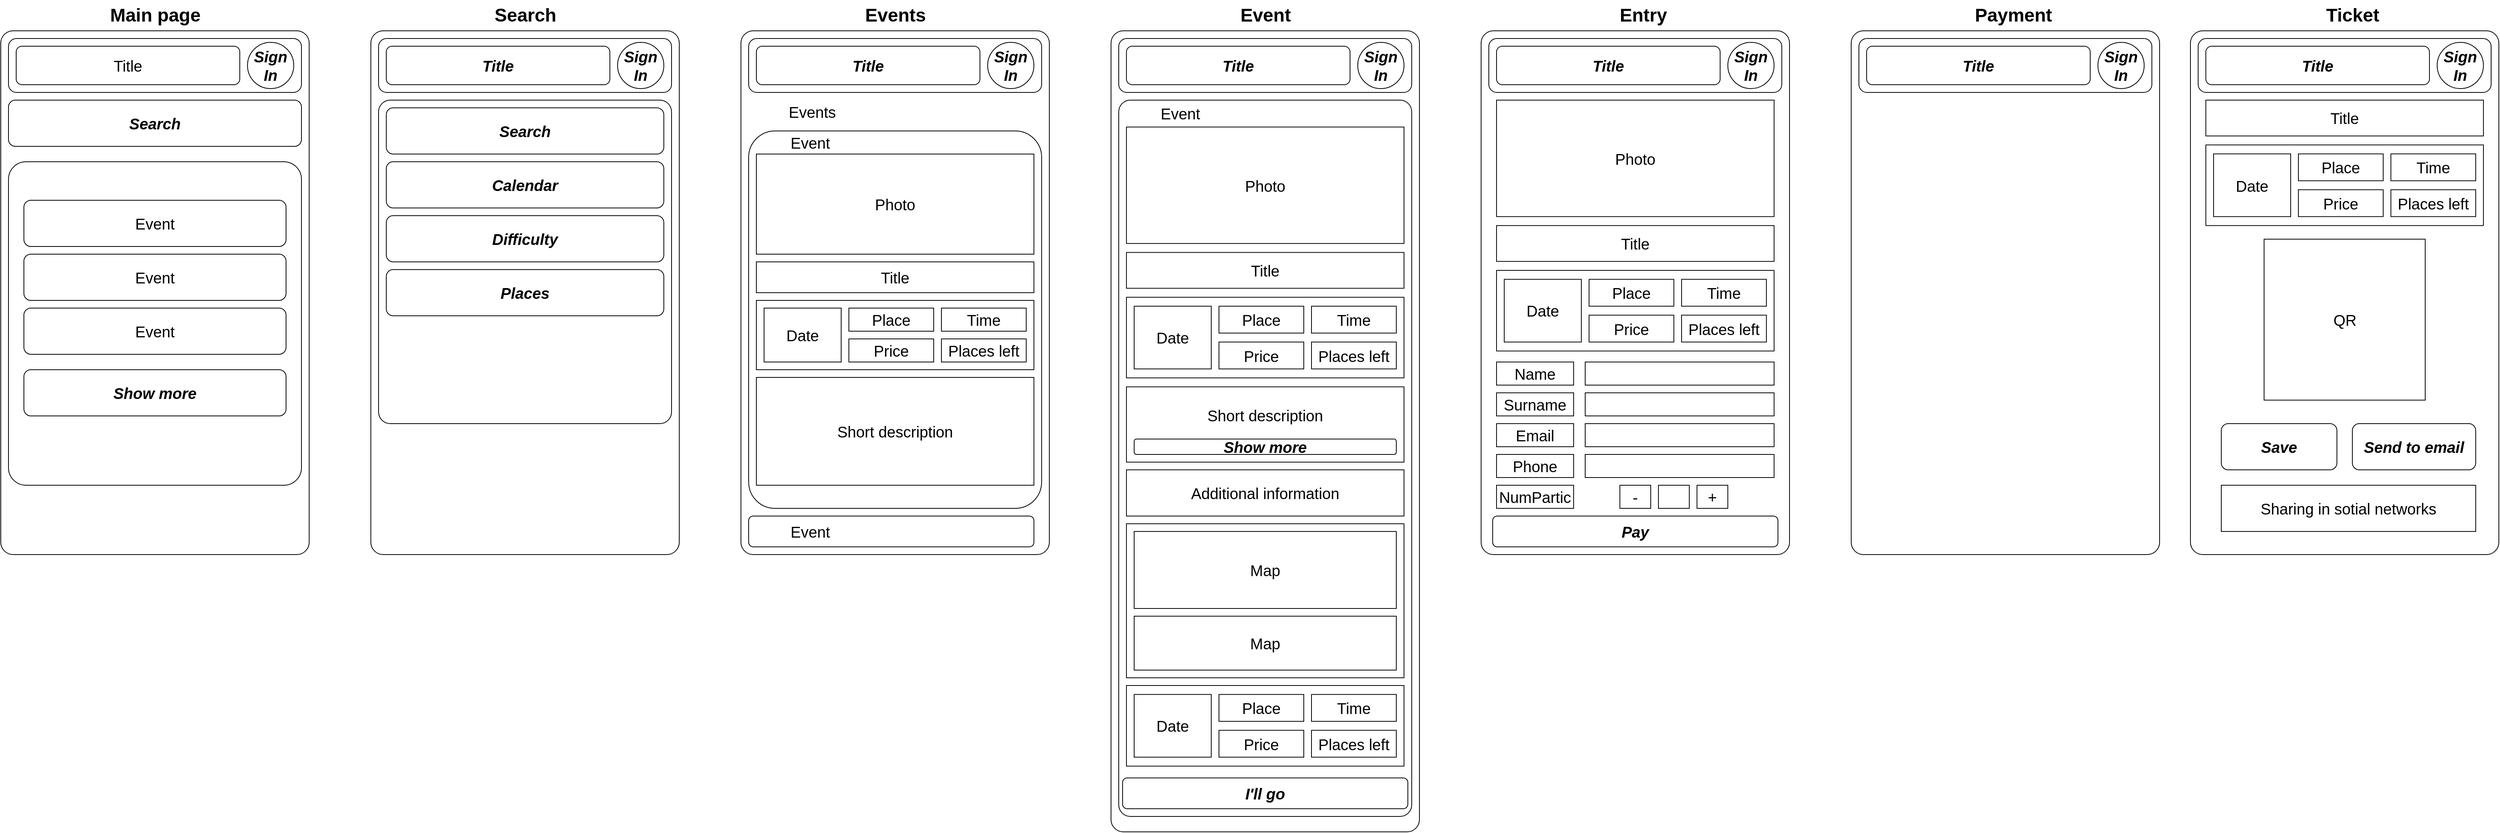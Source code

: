 <mxfile version="16.5.1" type="device"><diagram id="Or9X5rwQMXq3sK1BI55l" name="Страница 1"><mxGraphModel dx="1597" dy="998" grid="1" gridSize="10" guides="1" tooltips="1" connect="1" arrows="1" fold="1" page="1" pageScale="1" pageWidth="3300" pageHeight="2339" math="0" shadow="0"><root><mxCell id="0"/><mxCell id="1" parent="0"/><mxCell id="UX6p7ovfD9A0KJirAvox-219" value="" style="rounded=1;whiteSpace=wrap;html=1;fillColor=none;arcSize=4;" vertex="1" parent="1"><mxGeometry x="2880" y="40" width="400" height="680" as="geometry"/></mxCell><mxCell id="UX6p7ovfD9A0KJirAvox-231" value="" style="rounded=0;whiteSpace=wrap;html=1;fontSize=20;fillColor=none;" vertex="1" parent="1"><mxGeometry x="2900" y="188.158" width="360" height="104.694" as="geometry"/></mxCell><mxCell id="UX6p7ovfD9A0KJirAvox-1" value="" style="rounded=1;whiteSpace=wrap;html=1;fillColor=none;arcSize=4;" vertex="1" parent="1"><mxGeometry x="40" y="40" width="400" height="680" as="geometry"/></mxCell><mxCell id="UX6p7ovfD9A0KJirAvox-12" value="" style="group" vertex="1" connectable="0" parent="1"><mxGeometry x="50" y="210" width="380" height="420" as="geometry"/></mxCell><mxCell id="UX6p7ovfD9A0KJirAvox-6" value="" style="rounded=1;whiteSpace=wrap;html=1;fillColor=none;arcSize=6;" vertex="1" parent="UX6p7ovfD9A0KJirAvox-12"><mxGeometry width="380" height="420" as="geometry"/></mxCell><mxCell id="UX6p7ovfD9A0KJirAvox-7" value="&lt;font style=&quot;font-size: 20px&quot;&gt;Event&lt;/font&gt;" style="rounded=1;whiteSpace=wrap;html=1;fillColor=none;" vertex="1" parent="UX6p7ovfD9A0KJirAvox-12"><mxGeometry x="20" y="50" width="340" height="60" as="geometry"/></mxCell><mxCell id="UX6p7ovfD9A0KJirAvox-8" value="&lt;font style=&quot;font-size: 20px&quot;&gt;Event&lt;/font&gt;" style="rounded=1;whiteSpace=wrap;html=1;fillColor=none;" vertex="1" parent="UX6p7ovfD9A0KJirAvox-12"><mxGeometry x="20" y="120" width="340" height="60" as="geometry"/></mxCell><mxCell id="UX6p7ovfD9A0KJirAvox-9" value="&lt;font style=&quot;font-size: 20px&quot;&gt;Event&lt;/font&gt;" style="rounded=1;whiteSpace=wrap;html=1;fillColor=none;" vertex="1" parent="UX6p7ovfD9A0KJirAvox-12"><mxGeometry x="20" y="190" width="340" height="60" as="geometry"/></mxCell><mxCell id="UX6p7ovfD9A0KJirAvox-10" value="&lt;font style=&quot;font-size: 20px&quot;&gt;&lt;i&gt;&lt;b&gt;Show more&lt;/b&gt;&lt;/i&gt;&lt;/font&gt;" style="rounded=1;whiteSpace=wrap;html=1;fillColor=none;" vertex="1" parent="UX6p7ovfD9A0KJirAvox-12"><mxGeometry x="20" y="270" width="340" height="60" as="geometry"/></mxCell><mxCell id="UX6p7ovfD9A0KJirAvox-13" value="&lt;font style=&quot;font-size: 20px&quot;&gt;&lt;b&gt;&lt;i&gt;Search&lt;/i&gt;&lt;/b&gt;&lt;/font&gt;" style="rounded=1;whiteSpace=wrap;html=1;fillColor=none;" vertex="1" parent="1"><mxGeometry x="50" y="130" width="380" height="60" as="geometry"/></mxCell><mxCell id="UX6p7ovfD9A0KJirAvox-14" value="" style="rounded=1;whiteSpace=wrap;html=1;fillColor=none;arcSize=4;" vertex="1" parent="1"><mxGeometry x="520" y="40" width="400" height="680" as="geometry"/></mxCell><mxCell id="UX6p7ovfD9A0KJirAvox-18" value="" style="group" vertex="1" connectable="0" parent="1"><mxGeometry x="530" y="130" width="380" height="420" as="geometry"/></mxCell><mxCell id="UX6p7ovfD9A0KJirAvox-19" value="" style="rounded=1;whiteSpace=wrap;html=1;fillColor=none;arcSize=4;" vertex="1" parent="UX6p7ovfD9A0KJirAvox-18"><mxGeometry width="380" height="420" as="geometry"/></mxCell><mxCell id="UX6p7ovfD9A0KJirAvox-20" value="&lt;font style=&quot;font-size: 20px&quot;&gt;Search&lt;/font&gt;" style="rounded=1;whiteSpace=wrap;html=1;fillColor=none;fontStyle=3" vertex="1" parent="UX6p7ovfD9A0KJirAvox-18"><mxGeometry x="10" y="10" width="360" height="60" as="geometry"/></mxCell><mxCell id="UX6p7ovfD9A0KJirAvox-25" value="&lt;font style=&quot;font-size: 20px&quot;&gt;Calendar&lt;/font&gt;" style="rounded=1;whiteSpace=wrap;html=1;fillColor=none;fontStyle=3" vertex="1" parent="UX6p7ovfD9A0KJirAvox-18"><mxGeometry x="10" y="80" width="360" height="60" as="geometry"/></mxCell><mxCell id="UX6p7ovfD9A0KJirAvox-26" value="&lt;font style=&quot;font-size: 20px&quot;&gt;Difficulty&lt;/font&gt;" style="rounded=1;whiteSpace=wrap;html=1;fillColor=none;fontStyle=3" vertex="1" parent="UX6p7ovfD9A0KJirAvox-18"><mxGeometry x="10" y="150" width="360" height="60" as="geometry"/></mxCell><mxCell id="UX6p7ovfD9A0KJirAvox-27" value="&lt;font style=&quot;font-size: 20px&quot;&gt;Places&lt;/font&gt;" style="rounded=1;whiteSpace=wrap;html=1;fillColor=none;fontStyle=3" vertex="1" parent="UX6p7ovfD9A0KJirAvox-18"><mxGeometry x="10" y="220" width="360" height="60" as="geometry"/></mxCell><mxCell id="UX6p7ovfD9A0KJirAvox-29" value="" style="rounded=1;whiteSpace=wrap;html=1;fillColor=none;arcSize=4;" vertex="1" parent="1"><mxGeometry x="1000" y="40" width="400" height="680" as="geometry"/></mxCell><mxCell id="UX6p7ovfD9A0KJirAvox-55" value="" style="group" vertex="1" connectable="0" parent="1"><mxGeometry x="1010" y="170" width="380" height="490" as="geometry"/></mxCell><mxCell id="UX6p7ovfD9A0KJirAvox-34" value="" style="rounded=1;whiteSpace=wrap;html=1;fillColor=none;arcSize=9;" vertex="1" parent="UX6p7ovfD9A0KJirAvox-55"><mxGeometry width="380" height="490" as="geometry"/></mxCell><mxCell id="UX6p7ovfD9A0KJirAvox-45" value="Photo" style="rounded=0;whiteSpace=wrap;html=1;fontSize=20;fillColor=none;" vertex="1" parent="UX6p7ovfD9A0KJirAvox-55"><mxGeometry x="10" y="30" width="360" height="130" as="geometry"/></mxCell><mxCell id="UX6p7ovfD9A0KJirAvox-46" value="Title" style="rounded=0;whiteSpace=wrap;html=1;fontSize=20;fillColor=none;" vertex="1" parent="UX6p7ovfD9A0KJirAvox-55"><mxGeometry x="10" y="170" width="360" height="40" as="geometry"/></mxCell><mxCell id="UX6p7ovfD9A0KJirAvox-47" value="" style="rounded=0;whiteSpace=wrap;html=1;fontSize=20;fillColor=none;" vertex="1" parent="UX6p7ovfD9A0KJirAvox-55"><mxGeometry x="10" y="220" width="360" height="90" as="geometry"/></mxCell><mxCell id="UX6p7ovfD9A0KJirAvox-48" value="Date" style="rounded=0;whiteSpace=wrap;html=1;fontSize=20;fillColor=none;" vertex="1" parent="UX6p7ovfD9A0KJirAvox-55"><mxGeometry x="20" y="230" width="100" height="70" as="geometry"/></mxCell><mxCell id="UX6p7ovfD9A0KJirAvox-49" value="Place" style="rounded=0;whiteSpace=wrap;html=1;fontSize=20;fillColor=none;" vertex="1" parent="UX6p7ovfD9A0KJirAvox-55"><mxGeometry x="130" y="230" width="110" height="30" as="geometry"/></mxCell><mxCell id="UX6p7ovfD9A0KJirAvox-50" value="Time" style="rounded=0;whiteSpace=wrap;html=1;fontSize=20;fillColor=none;" vertex="1" parent="UX6p7ovfD9A0KJirAvox-55"><mxGeometry x="250" y="230" width="110" height="30" as="geometry"/></mxCell><mxCell id="UX6p7ovfD9A0KJirAvox-52" value="Price" style="rounded=0;whiteSpace=wrap;html=1;fontSize=20;fillColor=none;" vertex="1" parent="UX6p7ovfD9A0KJirAvox-55"><mxGeometry x="130" y="270" width="110" height="30" as="geometry"/></mxCell><mxCell id="UX6p7ovfD9A0KJirAvox-53" value="Places left" style="rounded=0;whiteSpace=wrap;html=1;fontSize=20;fillColor=none;" vertex="1" parent="UX6p7ovfD9A0KJirAvox-55"><mxGeometry x="250" y="270" width="110" height="30" as="geometry"/></mxCell><mxCell id="UX6p7ovfD9A0KJirAvox-54" value="Short description" style="rounded=0;whiteSpace=wrap;html=1;fontSize=20;fillColor=none;" vertex="1" parent="UX6p7ovfD9A0KJirAvox-55"><mxGeometry x="10" y="320" width="360" height="140" as="geometry"/></mxCell><mxCell id="UX6p7ovfD9A0KJirAvox-56" value="Event" style="text;html=1;strokeColor=none;fillColor=none;align=center;verticalAlign=middle;whiteSpace=wrap;rounded=0;fontSize=20;" vertex="1" parent="UX6p7ovfD9A0KJirAvox-55"><mxGeometry x="50" width="60" height="30" as="geometry"/></mxCell><mxCell id="UX6p7ovfD9A0KJirAvox-57" value="" style="rounded=1;whiteSpace=wrap;html=1;fontSize=20;fillColor=none;" vertex="1" parent="1"><mxGeometry x="1010" y="670" width="370" height="40" as="geometry"/></mxCell><mxCell id="UX6p7ovfD9A0KJirAvox-58" value="Event" style="text;html=1;strokeColor=none;fillColor=none;align=center;verticalAlign=middle;whiteSpace=wrap;rounded=0;fontSize=20;" vertex="1" parent="1"><mxGeometry x="1060" y="675" width="60" height="30" as="geometry"/></mxCell><mxCell id="UX6p7ovfD9A0KJirAvox-59" value="" style="rounded=1;whiteSpace=wrap;html=1;fillColor=none;arcSize=4;" vertex="1" parent="1"><mxGeometry x="1480" y="40" width="400" height="1040" as="geometry"/></mxCell><mxCell id="UX6p7ovfD9A0KJirAvox-78" value="Events" style="text;html=1;strokeColor=none;fillColor=none;align=left;verticalAlign=middle;whiteSpace=wrap;rounded=0;fontSize=20;" vertex="1" parent="1"><mxGeometry x="1060" y="130" width="60" height="30" as="geometry"/></mxCell><mxCell id="UX6p7ovfD9A0KJirAvox-91" value="Map" style="rounded=0;whiteSpace=wrap;html=1;fontSize=20;fillColor=none;" vertex="1" parent="1"><mxGeometry x="1510" y="690" width="340" height="100" as="geometry"/></mxCell><mxCell id="UX6p7ovfD9A0KJirAvox-95" value="" style="rounded=1;whiteSpace=wrap;html=1;fillColor=none;arcSize=4;" vertex="1" parent="1"><mxGeometry x="1960" y="40" width="400" height="680" as="geometry"/></mxCell><mxCell id="UX6p7ovfD9A0KJirAvox-129" value="Main page" style="text;strokeColor=none;fillColor=none;html=1;fontSize=24;fontStyle=1;verticalAlign=middle;align=center;" vertex="1" parent="1"><mxGeometry x="190" width="100" height="40" as="geometry"/></mxCell><mxCell id="UX6p7ovfD9A0KJirAvox-130" value="Search" style="text;strokeColor=none;fillColor=none;html=1;fontSize=24;fontStyle=1;verticalAlign=middle;align=center;" vertex="1" parent="1"><mxGeometry x="670" width="100" height="40" as="geometry"/></mxCell><mxCell id="UX6p7ovfD9A0KJirAvox-131" value="Events" style="text;strokeColor=none;fillColor=none;html=1;fontSize=24;fontStyle=1;verticalAlign=middle;align=center;" vertex="1" parent="1"><mxGeometry x="1150" width="100" height="40" as="geometry"/></mxCell><mxCell id="UX6p7ovfD9A0KJirAvox-132" value="Event" style="text;strokeColor=none;fillColor=none;html=1;fontSize=24;fontStyle=1;verticalAlign=middle;align=center;" vertex="1" parent="1"><mxGeometry x="1630" width="100" height="40" as="geometry"/></mxCell><mxCell id="UX6p7ovfD9A0KJirAvox-133" value="Entry" style="text;strokeColor=none;fillColor=none;html=1;fontSize=24;fontStyle=1;verticalAlign=middle;align=center;" vertex="1" parent="1"><mxGeometry x="2120" width="100" height="40" as="geometry"/></mxCell><mxCell id="UX6p7ovfD9A0KJirAvox-65" value="" style="rounded=1;whiteSpace=wrap;html=1;fillColor=none;arcSize=4;" vertex="1" parent="1"><mxGeometry x="1490" y="130" width="380" height="930" as="geometry"/></mxCell><mxCell id="UX6p7ovfD9A0KJirAvox-66" value="Photo" style="rounded=0;whiteSpace=wrap;html=1;fontSize=20;fillColor=none;" vertex="1" parent="1"><mxGeometry x="1500" y="164.898" width="360" height="151.224" as="geometry"/></mxCell><mxCell id="UX6p7ovfD9A0KJirAvox-67" value="Title" style="rounded=0;whiteSpace=wrap;html=1;fontSize=20;fillColor=none;" vertex="1" parent="1"><mxGeometry x="1500" y="327.755" width="360" height="46.531" as="geometry"/></mxCell><mxCell id="UX6p7ovfD9A0KJirAvox-74" value="Short description&lt;br&gt;&lt;br&gt;" style="rounded=0;whiteSpace=wrap;html=1;fontSize=20;fillColor=none;" vertex="1" parent="1"><mxGeometry x="1500" y="502.24" width="360" height="97.76" as="geometry"/></mxCell><mxCell id="UX6p7ovfD9A0KJirAvox-75" value="Event" style="text;html=1;strokeColor=none;fillColor=none;align=center;verticalAlign=middle;whiteSpace=wrap;rounded=0;fontSize=20;" vertex="1" parent="1"><mxGeometry x="1540" y="130" width="60" height="34.898" as="geometry"/></mxCell><mxCell id="UX6p7ovfD9A0KJirAvox-81" value="" style="group" vertex="1" connectable="0" parent="1"><mxGeometry x="1500" y="889.998" width="360" height="104.694" as="geometry"/></mxCell><mxCell id="UX6p7ovfD9A0KJirAvox-82" value="" style="rounded=0;whiteSpace=wrap;html=1;fontSize=20;fillColor=none;" vertex="1" parent="UX6p7ovfD9A0KJirAvox-81"><mxGeometry width="360" height="104.694" as="geometry"/></mxCell><mxCell id="UX6p7ovfD9A0KJirAvox-83" value="Date" style="rounded=0;whiteSpace=wrap;html=1;fontSize=20;fillColor=none;" vertex="1" parent="UX6p7ovfD9A0KJirAvox-81"><mxGeometry x="10" y="11.633" width="100" height="81.429" as="geometry"/></mxCell><mxCell id="UX6p7ovfD9A0KJirAvox-84" value="Place" style="rounded=0;whiteSpace=wrap;html=1;fontSize=20;fillColor=none;" vertex="1" parent="UX6p7ovfD9A0KJirAvox-81"><mxGeometry x="120" y="11.633" width="110" height="34.898" as="geometry"/></mxCell><mxCell id="UX6p7ovfD9A0KJirAvox-85" value="Time" style="rounded=0;whiteSpace=wrap;html=1;fontSize=20;fillColor=none;" vertex="1" parent="UX6p7ovfD9A0KJirAvox-81"><mxGeometry x="240" y="11.633" width="110" height="34.898" as="geometry"/></mxCell><mxCell id="UX6p7ovfD9A0KJirAvox-86" value="Price" style="rounded=0;whiteSpace=wrap;html=1;fontSize=20;fillColor=none;" vertex="1" parent="UX6p7ovfD9A0KJirAvox-81"><mxGeometry x="120" y="58.163" width="110" height="34.898" as="geometry"/></mxCell><mxCell id="UX6p7ovfD9A0KJirAvox-87" value="Places left" style="rounded=0;whiteSpace=wrap;html=1;fontSize=20;fillColor=none;" vertex="1" parent="UX6p7ovfD9A0KJirAvox-81"><mxGeometry x="240" y="58.163" width="110" height="34.898" as="geometry"/></mxCell><mxCell id="UX6p7ovfD9A0KJirAvox-88" value="" style="rounded=0;whiteSpace=wrap;html=1;fontSize=20;fillColor=none;" vertex="1" parent="1"><mxGeometry x="1500" y="680" width="360" height="200" as="geometry"/></mxCell><mxCell id="UX6p7ovfD9A0KJirAvox-90" value="&lt;i&gt;&lt;b&gt;I'll go&lt;/b&gt;&lt;/i&gt;" style="rounded=1;whiteSpace=wrap;html=1;fontSize=20;fillColor=none;" vertex="1" parent="1"><mxGeometry x="1495" y="1010" width="370" height="40" as="geometry"/></mxCell><mxCell id="UX6p7ovfD9A0KJirAvox-92" value="Map" style="rounded=0;whiteSpace=wrap;html=1;fontSize=20;fillColor=none;" vertex="1" parent="1"><mxGeometry x="1510" y="800" width="340" height="70" as="geometry"/></mxCell><mxCell id="UX6p7ovfD9A0KJirAvox-93" value="&lt;i&gt;&lt;b&gt;Show more&lt;/b&gt;&lt;/i&gt;" style="rounded=1;whiteSpace=wrap;html=1;fontSize=20;fillColor=none;" vertex="1" parent="1"><mxGeometry x="1510" y="570" width="340" height="20" as="geometry"/></mxCell><mxCell id="UX6p7ovfD9A0KJirAvox-94" value="Additional information" style="rounded=0;whiteSpace=wrap;html=1;fontSize=20;fillColor=none;" vertex="1" parent="1"><mxGeometry x="1500" y="610" width="360" height="60" as="geometry"/></mxCell><mxCell id="UX6p7ovfD9A0KJirAvox-68" value="" style="rounded=0;whiteSpace=wrap;html=1;fontSize=20;fillColor=none;" vertex="1" parent="1"><mxGeometry x="1500" y="385.918" width="360" height="104.694" as="geometry"/></mxCell><mxCell id="UX6p7ovfD9A0KJirAvox-69" value="Date" style="rounded=0;whiteSpace=wrap;html=1;fontSize=20;fillColor=none;" vertex="1" parent="1"><mxGeometry x="1510" y="397.551" width="100" height="81.429" as="geometry"/></mxCell><mxCell id="UX6p7ovfD9A0KJirAvox-70" value="Place" style="rounded=0;whiteSpace=wrap;html=1;fontSize=20;fillColor=none;" vertex="1" parent="1"><mxGeometry x="1620" y="397.551" width="110" height="34.898" as="geometry"/></mxCell><mxCell id="UX6p7ovfD9A0KJirAvox-71" value="Time" style="rounded=0;whiteSpace=wrap;html=1;fontSize=20;fillColor=none;" vertex="1" parent="1"><mxGeometry x="1740" y="397.551" width="110" height="34.898" as="geometry"/></mxCell><mxCell id="UX6p7ovfD9A0KJirAvox-72" value="Price" style="rounded=0;whiteSpace=wrap;html=1;fontSize=20;fillColor=none;" vertex="1" parent="1"><mxGeometry x="1620" y="444.082" width="110" height="34.898" as="geometry"/></mxCell><mxCell id="UX6p7ovfD9A0KJirAvox-73" value="Places left" style="rounded=0;whiteSpace=wrap;html=1;fontSize=20;fillColor=none;" vertex="1" parent="1"><mxGeometry x="1740" y="444.082" width="110" height="34.898" as="geometry"/></mxCell><mxCell id="UX6p7ovfD9A0KJirAvox-162" value="" style="rounded=0;whiteSpace=wrap;html=1;fontSize=20;fillColor=none;" vertex="1" parent="1"><mxGeometry x="1980" y="351.018" width="360" height="104.694" as="geometry"/></mxCell><mxCell id="UX6p7ovfD9A0KJirAvox-163" value="Date" style="rounded=0;whiteSpace=wrap;html=1;fontSize=20;fillColor=none;" vertex="1" parent="1"><mxGeometry x="1990" y="362.651" width="100" height="81.429" as="geometry"/></mxCell><mxCell id="UX6p7ovfD9A0KJirAvox-164" value="Place" style="rounded=0;whiteSpace=wrap;html=1;fontSize=20;fillColor=none;" vertex="1" parent="1"><mxGeometry x="2100" y="362.651" width="110" height="34.898" as="geometry"/></mxCell><mxCell id="UX6p7ovfD9A0KJirAvox-165" value="Time" style="rounded=0;whiteSpace=wrap;html=1;fontSize=20;fillColor=none;" vertex="1" parent="1"><mxGeometry x="2220" y="362.651" width="110" height="34.898" as="geometry"/></mxCell><mxCell id="UX6p7ovfD9A0KJirAvox-166" value="Price" style="rounded=0;whiteSpace=wrap;html=1;fontSize=20;fillColor=none;" vertex="1" parent="1"><mxGeometry x="2100" y="409.182" width="110" height="34.898" as="geometry"/></mxCell><mxCell id="UX6p7ovfD9A0KJirAvox-167" value="Places left" style="rounded=0;whiteSpace=wrap;html=1;fontSize=20;fillColor=none;" vertex="1" parent="1"><mxGeometry x="2220" y="409.182" width="110" height="34.898" as="geometry"/></mxCell><mxCell id="UX6p7ovfD9A0KJirAvox-168" value="Title" style="rounded=0;whiteSpace=wrap;html=1;fontSize=20;fillColor=none;" vertex="1" parent="1"><mxGeometry x="1980" y="292.855" width="360" height="46.531" as="geometry"/></mxCell><mxCell id="UX6p7ovfD9A0KJirAvox-169" value="Photo" style="rounded=0;whiteSpace=wrap;html=1;fontSize=20;fillColor=none;" vertex="1" parent="1"><mxGeometry x="1980" y="129.998" width="360" height="151.224" as="geometry"/></mxCell><mxCell id="UX6p7ovfD9A0KJirAvox-170" value="" style="rounded=0;whiteSpace=wrap;html=1;fontSize=20;fillColor=none;" vertex="1" parent="1"><mxGeometry x="2095" y="470" width="245" height="30" as="geometry"/></mxCell><mxCell id="UX6p7ovfD9A0KJirAvox-171" value="Name" style="rounded=0;whiteSpace=wrap;html=1;fontSize=20;fillColor=none;" vertex="1" parent="1"><mxGeometry x="1980" y="470" width="100" height="30" as="geometry"/></mxCell><mxCell id="UX6p7ovfD9A0KJirAvox-173" value="" style="rounded=0;whiteSpace=wrap;html=1;fontSize=20;fillColor=none;" vertex="1" parent="1"><mxGeometry x="2095" y="510" width="245" height="30" as="geometry"/></mxCell><mxCell id="UX6p7ovfD9A0KJirAvox-174" value="Surname" style="rounded=0;whiteSpace=wrap;html=1;fontSize=20;fillColor=none;" vertex="1" parent="1"><mxGeometry x="1980" y="510" width="100" height="30" as="geometry"/></mxCell><mxCell id="UX6p7ovfD9A0KJirAvox-175" value="" style="rounded=0;whiteSpace=wrap;html=1;fontSize=20;fillColor=none;" vertex="1" parent="1"><mxGeometry x="2095" y="550" width="245" height="30" as="geometry"/></mxCell><mxCell id="UX6p7ovfD9A0KJirAvox-176" value="Email" style="rounded=0;whiteSpace=wrap;html=1;fontSize=20;fillColor=none;" vertex="1" parent="1"><mxGeometry x="1980" y="550" width="100" height="30" as="geometry"/></mxCell><mxCell id="UX6p7ovfD9A0KJirAvox-177" value="" style="rounded=0;whiteSpace=wrap;html=1;fontSize=20;fillColor=none;" vertex="1" parent="1"><mxGeometry x="2095" y="590" width="245" height="30" as="geometry"/></mxCell><mxCell id="UX6p7ovfD9A0KJirAvox-178" value="Phone" style="rounded=0;whiteSpace=wrap;html=1;fontSize=20;fillColor=none;" vertex="1" parent="1"><mxGeometry x="1980" y="590" width="100" height="30" as="geometry"/></mxCell><mxCell id="UX6p7ovfD9A0KJirAvox-180" value="NumPartic" style="rounded=0;whiteSpace=wrap;html=1;fontSize=20;fillColor=none;" vertex="1" parent="1"><mxGeometry x="1980" y="630" width="100" height="30" as="geometry"/></mxCell><mxCell id="UX6p7ovfD9A0KJirAvox-181" value="" style="rounded=0;whiteSpace=wrap;html=1;fontSize=20;fillColor=none;" vertex="1" parent="1"><mxGeometry x="2190" y="630" width="40" height="30" as="geometry"/></mxCell><mxCell id="UX6p7ovfD9A0KJirAvox-182" value="-" style="rounded=0;whiteSpace=wrap;html=1;fontSize=20;fillColor=none;" vertex="1" parent="1"><mxGeometry x="2140" y="630" width="40" height="30" as="geometry"/></mxCell><mxCell id="UX6p7ovfD9A0KJirAvox-183" value="+" style="rounded=0;whiteSpace=wrap;html=1;fontSize=20;fillColor=none;" vertex="1" parent="1"><mxGeometry x="2240" y="630" width="40" height="30" as="geometry"/></mxCell><mxCell id="UX6p7ovfD9A0KJirAvox-184" value="&lt;i&gt;&lt;b&gt;Pay&lt;/b&gt;&lt;/i&gt;" style="rounded=1;whiteSpace=wrap;html=1;fontSize=20;fillColor=none;" vertex="1" parent="1"><mxGeometry x="1975" y="670" width="370" height="40" as="geometry"/></mxCell><mxCell id="UX6p7ovfD9A0KJirAvox-185" value="" style="rounded=1;whiteSpace=wrap;html=1;fillColor=none;arcSize=4;" vertex="1" parent="1"><mxGeometry x="2440" y="40" width="400" height="680" as="geometry"/></mxCell><mxCell id="UX6p7ovfD9A0KJirAvox-189" value="Payment" style="text;strokeColor=none;fillColor=none;html=1;fontSize=24;fontStyle=1;verticalAlign=middle;align=center;" vertex="1" parent="1"><mxGeometry x="2600" width="100" height="40" as="geometry"/></mxCell><mxCell id="UX6p7ovfD9A0KJirAvox-213" value="" style="group" vertex="1" connectable="0" parent="1"><mxGeometry x="2450" y="50" width="380" height="70" as="geometry"/></mxCell><mxCell id="UX6p7ovfD9A0KJirAvox-186" value="" style="rounded=1;whiteSpace=wrap;html=1;fillColor=none;" vertex="1" parent="UX6p7ovfD9A0KJirAvox-213"><mxGeometry width="380" height="70" as="geometry"/></mxCell><mxCell id="UX6p7ovfD9A0KJirAvox-187" value="&lt;font style=&quot;font-size: 20px&quot;&gt;Title&lt;/font&gt;" style="rounded=1;whiteSpace=wrap;html=1;fillColor=none;fontStyle=3" vertex="1" parent="UX6p7ovfD9A0KJirAvox-213"><mxGeometry x="10" y="10" width="290" height="50" as="geometry"/></mxCell><mxCell id="UX6p7ovfD9A0KJirAvox-188" value="&lt;font style=&quot;font-size: 20px&quot;&gt;Sign In&lt;/font&gt;" style="ellipse;whiteSpace=wrap;html=1;aspect=fixed;fillColor=none;fontStyle=3" vertex="1" parent="UX6p7ovfD9A0KJirAvox-213"><mxGeometry x="310" y="5" width="60" height="60" as="geometry"/></mxCell><mxCell id="UX6p7ovfD9A0KJirAvox-214" value="" style="group" vertex="1" connectable="0" parent="1"><mxGeometry x="1970" y="50" width="380" height="70" as="geometry"/></mxCell><mxCell id="UX6p7ovfD9A0KJirAvox-96" value="" style="rounded=1;whiteSpace=wrap;html=1;fillColor=none;" vertex="1" parent="UX6p7ovfD9A0KJirAvox-214"><mxGeometry width="380" height="70" as="geometry"/></mxCell><mxCell id="UX6p7ovfD9A0KJirAvox-97" value="&lt;font style=&quot;font-size: 20px&quot;&gt;Title&lt;/font&gt;" style="rounded=1;whiteSpace=wrap;html=1;fillColor=none;fontStyle=3" vertex="1" parent="UX6p7ovfD9A0KJirAvox-214"><mxGeometry x="10" y="10" width="290" height="50" as="geometry"/></mxCell><mxCell id="UX6p7ovfD9A0KJirAvox-98" value="&lt;font style=&quot;font-size: 20px&quot;&gt;Sign In&lt;/font&gt;" style="ellipse;whiteSpace=wrap;html=1;aspect=fixed;fillColor=none;fontStyle=3" vertex="1" parent="UX6p7ovfD9A0KJirAvox-214"><mxGeometry x="310" y="5" width="60" height="60" as="geometry"/></mxCell><mxCell id="UX6p7ovfD9A0KJirAvox-215" value="" style="group" vertex="1" connectable="0" parent="1"><mxGeometry x="1490" y="50" width="380" height="70" as="geometry"/></mxCell><mxCell id="UX6p7ovfD9A0KJirAvox-60" value="" style="rounded=1;whiteSpace=wrap;html=1;fillColor=none;" vertex="1" parent="UX6p7ovfD9A0KJirAvox-215"><mxGeometry width="380" height="70" as="geometry"/></mxCell><mxCell id="UX6p7ovfD9A0KJirAvox-61" value="&lt;font style=&quot;font-size: 20px&quot;&gt;Title&lt;/font&gt;" style="rounded=1;whiteSpace=wrap;html=1;fillColor=none;fontStyle=3" vertex="1" parent="UX6p7ovfD9A0KJirAvox-215"><mxGeometry x="10" y="10" width="290" height="50" as="geometry"/></mxCell><mxCell id="UX6p7ovfD9A0KJirAvox-62" value="&lt;font style=&quot;font-size: 20px&quot;&gt;Sign In&lt;/font&gt;" style="ellipse;whiteSpace=wrap;html=1;aspect=fixed;fillColor=none;fontStyle=3" vertex="1" parent="UX6p7ovfD9A0KJirAvox-215"><mxGeometry x="310" y="5" width="60" height="60" as="geometry"/></mxCell><mxCell id="UX6p7ovfD9A0KJirAvox-216" value="" style="group" vertex="1" connectable="0" parent="1"><mxGeometry x="1010" y="50" width="380" height="70" as="geometry"/></mxCell><mxCell id="UX6p7ovfD9A0KJirAvox-30" value="" style="rounded=1;whiteSpace=wrap;html=1;fillColor=none;" vertex="1" parent="UX6p7ovfD9A0KJirAvox-216"><mxGeometry width="380" height="70" as="geometry"/></mxCell><mxCell id="UX6p7ovfD9A0KJirAvox-31" value="&lt;font style=&quot;font-size: 20px&quot;&gt;Title&lt;/font&gt;" style="rounded=1;whiteSpace=wrap;html=1;fillColor=none;fontStyle=3" vertex="1" parent="UX6p7ovfD9A0KJirAvox-216"><mxGeometry x="10" y="10" width="290" height="50" as="geometry"/></mxCell><mxCell id="UX6p7ovfD9A0KJirAvox-32" value="&lt;font style=&quot;font-size: 20px&quot;&gt;Sign In&lt;/font&gt;" style="ellipse;whiteSpace=wrap;html=1;aspect=fixed;fillColor=none;fontStyle=3" vertex="1" parent="UX6p7ovfD9A0KJirAvox-216"><mxGeometry x="310" y="5" width="60" height="60" as="geometry"/></mxCell><mxCell id="UX6p7ovfD9A0KJirAvox-217" value="" style="group" vertex="1" connectable="0" parent="1"><mxGeometry x="530" y="50" width="380" height="70" as="geometry"/></mxCell><mxCell id="UX6p7ovfD9A0KJirAvox-15" value="" style="rounded=1;whiteSpace=wrap;html=1;fillColor=none;" vertex="1" parent="UX6p7ovfD9A0KJirAvox-217"><mxGeometry width="380" height="70" as="geometry"/></mxCell><mxCell id="UX6p7ovfD9A0KJirAvox-16" value="&lt;font style=&quot;font-size: 20px&quot;&gt;Title&lt;/font&gt;" style="rounded=1;whiteSpace=wrap;html=1;fillColor=none;fontStyle=3" vertex="1" parent="UX6p7ovfD9A0KJirAvox-217"><mxGeometry x="10" y="10" width="290" height="50" as="geometry"/></mxCell><mxCell id="UX6p7ovfD9A0KJirAvox-17" value="&lt;font style=&quot;font-size: 20px&quot;&gt;Sign In&lt;/font&gt;" style="ellipse;whiteSpace=wrap;html=1;aspect=fixed;fillColor=none;fontStyle=3" vertex="1" parent="UX6p7ovfD9A0KJirAvox-217"><mxGeometry x="310" y="5" width="60" height="60" as="geometry"/></mxCell><mxCell id="UX6p7ovfD9A0KJirAvox-218" value="" style="group" vertex="1" connectable="0" parent="1"><mxGeometry x="50" y="50" width="380" height="70" as="geometry"/></mxCell><mxCell id="UX6p7ovfD9A0KJirAvox-3" value="" style="rounded=1;whiteSpace=wrap;html=1;fillColor=none;" vertex="1" parent="UX6p7ovfD9A0KJirAvox-218"><mxGeometry width="380" height="70" as="geometry"/></mxCell><mxCell id="UX6p7ovfD9A0KJirAvox-4" value="&lt;font style=&quot;font-size: 20px&quot;&gt;Title&lt;/font&gt;" style="rounded=1;whiteSpace=wrap;html=1;fillColor=none;" vertex="1" parent="UX6p7ovfD9A0KJirAvox-218"><mxGeometry x="10" y="10" width="290" height="50" as="geometry"/></mxCell><mxCell id="UX6p7ovfD9A0KJirAvox-5" value="&lt;font style=&quot;font-size: 20px&quot;&gt;Sign In&lt;/font&gt;" style="ellipse;whiteSpace=wrap;html=1;aspect=fixed;fillColor=none;fontStyle=3" vertex="1" parent="UX6p7ovfD9A0KJirAvox-218"><mxGeometry x="310" y="5" width="60" height="60" as="geometry"/></mxCell><mxCell id="UX6p7ovfD9A0KJirAvox-220" value="Ticket" style="text;strokeColor=none;fillColor=none;html=1;fontSize=24;fontStyle=1;verticalAlign=middle;align=center;" vertex="1" parent="1"><mxGeometry x="3040" width="100" height="40" as="geometry"/></mxCell><mxCell id="UX6p7ovfD9A0KJirAvox-221" value="" style="group" vertex="1" connectable="0" parent="1"><mxGeometry x="2890" y="50" width="380" height="70" as="geometry"/></mxCell><mxCell id="UX6p7ovfD9A0KJirAvox-222" value="" style="rounded=1;whiteSpace=wrap;html=1;fillColor=none;" vertex="1" parent="UX6p7ovfD9A0KJirAvox-221"><mxGeometry width="380" height="70" as="geometry"/></mxCell><mxCell id="UX6p7ovfD9A0KJirAvox-223" value="&lt;font style=&quot;font-size: 20px&quot;&gt;Title&lt;/font&gt;" style="rounded=1;whiteSpace=wrap;html=1;fillColor=none;fontStyle=3" vertex="1" parent="UX6p7ovfD9A0KJirAvox-221"><mxGeometry x="10" y="10" width="290" height="50" as="geometry"/></mxCell><mxCell id="UX6p7ovfD9A0KJirAvox-224" value="&lt;font style=&quot;font-size: 20px&quot;&gt;Sign In&lt;/font&gt;" style="ellipse;whiteSpace=wrap;html=1;aspect=fixed;fillColor=none;fontStyle=3" vertex="1" parent="UX6p7ovfD9A0KJirAvox-221"><mxGeometry x="310" y="5" width="60" height="60" as="geometry"/></mxCell><mxCell id="UX6p7ovfD9A0KJirAvox-225" value="Title" style="rounded=0;whiteSpace=wrap;html=1;fontSize=20;fillColor=none;" vertex="1" parent="1"><mxGeometry x="2900" y="129.995" width="360" height="46.531" as="geometry"/></mxCell><mxCell id="UX6p7ovfD9A0KJirAvox-226" value="Date" style="rounded=0;whiteSpace=wrap;html=1;fontSize=20;fillColor=none;" vertex="1" parent="1"><mxGeometry x="2910" y="199.791" width="100" height="81.429" as="geometry"/></mxCell><mxCell id="UX6p7ovfD9A0KJirAvox-227" value="Price" style="rounded=0;whiteSpace=wrap;html=1;fontSize=20;fillColor=none;" vertex="1" parent="1"><mxGeometry x="3020" y="246.322" width="110" height="34.898" as="geometry"/></mxCell><mxCell id="UX6p7ovfD9A0KJirAvox-228" value="Place" style="rounded=0;whiteSpace=wrap;html=1;fontSize=20;fillColor=none;" vertex="1" parent="1"><mxGeometry x="3020" y="199.791" width="110" height="34.898" as="geometry"/></mxCell><mxCell id="UX6p7ovfD9A0KJirAvox-229" value="Time" style="rounded=0;whiteSpace=wrap;html=1;fontSize=20;fillColor=none;" vertex="1" parent="1"><mxGeometry x="3140" y="199.791" width="110" height="34.898" as="geometry"/></mxCell><mxCell id="UX6p7ovfD9A0KJirAvox-230" value="Places left" style="rounded=0;whiteSpace=wrap;html=1;fontSize=20;fillColor=none;" vertex="1" parent="1"><mxGeometry x="3140" y="246.322" width="110" height="34.898" as="geometry"/></mxCell><mxCell id="UX6p7ovfD9A0KJirAvox-232" value="QR" style="whiteSpace=wrap;html=1;aspect=fixed;fontSize=20;fillColor=none;" vertex="1" parent="1"><mxGeometry x="2975.51" y="310.51" width="208.98" height="208.98" as="geometry"/></mxCell><mxCell id="UX6p7ovfD9A0KJirAvox-233" value="Save" style="rounded=1;whiteSpace=wrap;html=1;fontSize=20;fillColor=none;fontStyle=3" vertex="1" parent="1"><mxGeometry x="2920" y="550" width="150" height="60" as="geometry"/></mxCell><mxCell id="UX6p7ovfD9A0KJirAvox-234" value="Send to email" style="rounded=1;whiteSpace=wrap;html=1;fontSize=20;fillColor=none;fontStyle=3" vertex="1" parent="1"><mxGeometry x="3090" y="550" width="160" height="60" as="geometry"/></mxCell><mxCell id="UX6p7ovfD9A0KJirAvox-236" value="Sharing in sotial networks" style="rounded=0;whiteSpace=wrap;html=1;fontSize=20;fillColor=none;" vertex="1" parent="1"><mxGeometry x="2920" y="630" width="330" height="60" as="geometry"/></mxCell></root></mxGraphModel></diagram></mxfile>